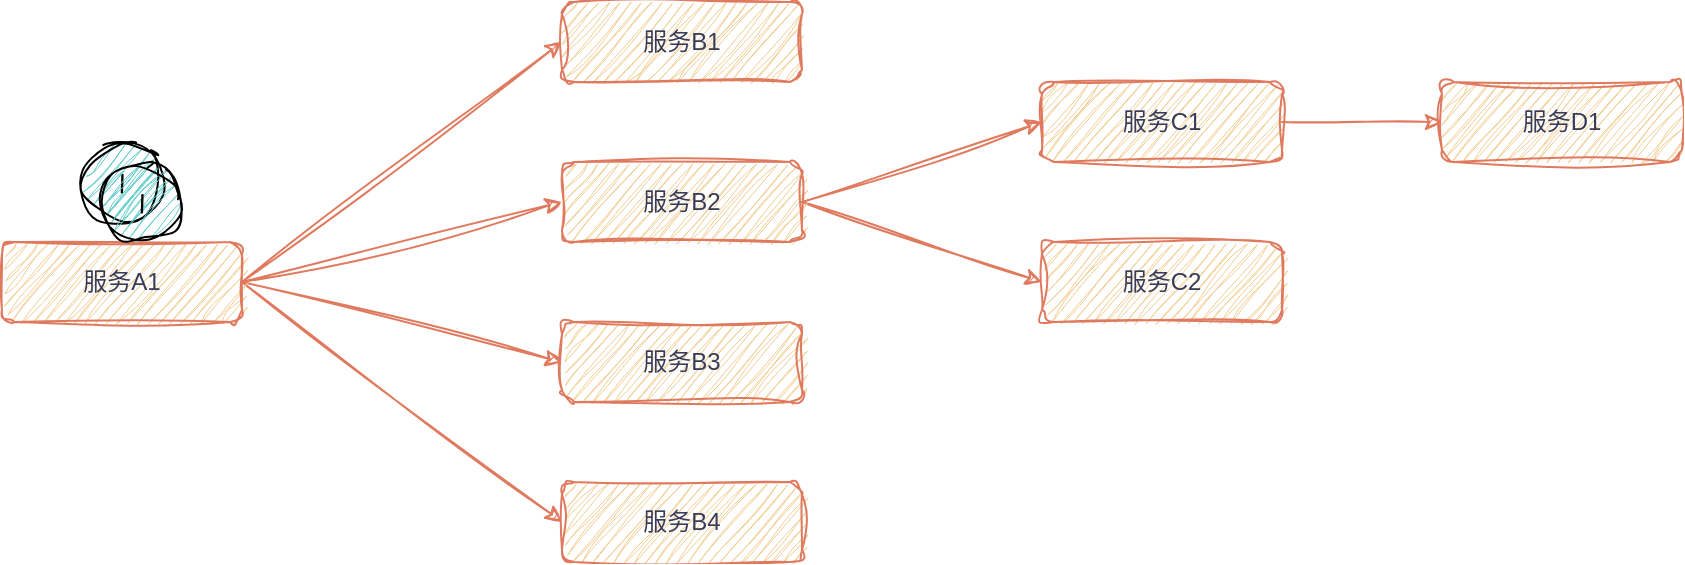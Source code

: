 <mxfile version="25.0.1">
  <diagram name="第 1 页" id="TsuZlVNlwBFfq6maTT24">
    <mxGraphModel dx="1246" dy="586" grid="1" gridSize="10" guides="1" tooltips="1" connect="1" arrows="1" fold="1" page="1" pageScale="1" pageWidth="3200" pageHeight="2400" math="0" shadow="0">
      <root>
        <mxCell id="0" />
        <mxCell id="1" parent="0" />
        <mxCell id="fMhGvrMlXt7Lq60lGn1u-2" value="服务B1" style="rounded=1;whiteSpace=wrap;html=1;sketch=1;curveFitting=1;jiggle=2;labelBackgroundColor=none;fillColor=#F2CC8F;strokeColor=#E07A5F;fontColor=#393C56;" parent="1" vertex="1">
          <mxGeometry x="680" y="1040" width="120" height="40" as="geometry" />
        </mxCell>
        <mxCell id="fMhGvrMlXt7Lq60lGn1u-19" style="edgeStyle=none;rounded=0;sketch=1;hachureGap=4;jiggle=2;curveFitting=1;orthogonalLoop=1;jettySize=auto;html=1;exitX=1;exitY=0.5;exitDx=0;exitDy=0;entryX=0;entryY=0.5;entryDx=0;entryDy=0;strokeColor=#E07A5F;fontFamily=Architects Daughter;fontSource=https%3A%2F%2Ffonts.googleapis.com%2Fcss%3Ffamily%3DArchitects%2BDaughter;fontColor=#393C56;fillColor=#F2CC8F;" parent="1" source="fMhGvrMlXt7Lq60lGn1u-5" target="fMhGvrMlXt7Lq60lGn1u-17" edge="1">
          <mxGeometry relative="1" as="geometry" />
        </mxCell>
        <mxCell id="fMhGvrMlXt7Lq60lGn1u-22" style="edgeStyle=none;rounded=0;sketch=1;hachureGap=4;jiggle=2;curveFitting=1;orthogonalLoop=1;jettySize=auto;html=1;exitX=1;exitY=0.5;exitDx=0;exitDy=0;entryX=0;entryY=0.5;entryDx=0;entryDy=0;strokeColor=#E07A5F;fontFamily=Architects Daughter;fontSource=https%3A%2F%2Ffonts.googleapis.com%2Fcss%3Ffamily%3DArchitects%2BDaughter;fontColor=#393C56;fillColor=#F2CC8F;" parent="1" source="fMhGvrMlXt7Lq60lGn1u-5" target="fMhGvrMlXt7Lq60lGn1u-18" edge="1">
          <mxGeometry relative="1" as="geometry" />
        </mxCell>
        <mxCell id="fMhGvrMlXt7Lq60lGn1u-5" value="服务B2" style="rounded=1;whiteSpace=wrap;html=1;sketch=1;curveFitting=1;jiggle=2;labelBackgroundColor=none;fillColor=#F2CC8F;strokeColor=#E07A5F;fontColor=#393C56;" parent="1" vertex="1">
          <mxGeometry x="680" y="1120" width="120" height="40" as="geometry" />
        </mxCell>
        <mxCell id="fMhGvrMlXt7Lq60lGn1u-6" value="服务B3" style="rounded=1;whiteSpace=wrap;html=1;sketch=1;curveFitting=1;jiggle=2;labelBackgroundColor=none;fillColor=#F2CC8F;strokeColor=#E07A5F;fontColor=#393C56;" parent="1" vertex="1">
          <mxGeometry x="680" y="1200" width="120" height="40" as="geometry" />
        </mxCell>
        <mxCell id="fMhGvrMlXt7Lq60lGn1u-7" value="服务B4" style="rounded=1;whiteSpace=wrap;html=1;sketch=1;curveFitting=1;jiggle=2;labelBackgroundColor=none;fillColor=#F2CC8F;strokeColor=#E07A5F;fontColor=#393C56;" parent="1" vertex="1">
          <mxGeometry x="680" y="1280" width="120" height="40" as="geometry" />
        </mxCell>
        <mxCell id="fMhGvrMlXt7Lq60lGn1u-13" style="edgeStyle=none;rounded=0;sketch=1;hachureGap=4;jiggle=2;curveFitting=1;orthogonalLoop=1;jettySize=auto;html=1;exitX=1;exitY=0.5;exitDx=0;exitDy=0;entryX=0;entryY=0.5;entryDx=0;entryDy=0;strokeColor=#E07A5F;fontFamily=Architects Daughter;fontSource=https%3A%2F%2Ffonts.googleapis.com%2Fcss%3Ffamily%3DArchitects%2BDaughter;fontColor=#393C56;fillColor=#F2CC8F;" parent="1" source="fMhGvrMlXt7Lq60lGn1u-10" target="fMhGvrMlXt7Lq60lGn1u-2" edge="1">
          <mxGeometry relative="1" as="geometry" />
        </mxCell>
        <mxCell id="fMhGvrMlXt7Lq60lGn1u-14" style="edgeStyle=none;rounded=0;sketch=1;hachureGap=4;jiggle=2;curveFitting=1;orthogonalLoop=1;jettySize=auto;html=1;exitX=1;exitY=0.5;exitDx=0;exitDy=0;entryX=0;entryY=0.5;entryDx=0;entryDy=0;strokeColor=#E07A5F;fontFamily=Architects Daughter;fontSource=https%3A%2F%2Ffonts.googleapis.com%2Fcss%3Ffamily%3DArchitects%2BDaughter;fontColor=#393C56;fillColor=#F2CC8F;" parent="1" source="fMhGvrMlXt7Lq60lGn1u-10" target="fMhGvrMlXt7Lq60lGn1u-5" edge="1">
          <mxGeometry relative="1" as="geometry" />
        </mxCell>
        <mxCell id="fMhGvrMlXt7Lq60lGn1u-15" style="edgeStyle=none;rounded=0;sketch=1;hachureGap=4;jiggle=2;curveFitting=1;orthogonalLoop=1;jettySize=auto;html=1;exitX=1;exitY=0.5;exitDx=0;exitDy=0;entryX=0;entryY=0.5;entryDx=0;entryDy=0;strokeColor=#E07A5F;fontFamily=Architects Daughter;fontSource=https%3A%2F%2Ffonts.googleapis.com%2Fcss%3Ffamily%3DArchitects%2BDaughter;fontColor=#393C56;fillColor=#F2CC8F;" parent="1" source="fMhGvrMlXt7Lq60lGn1u-10" target="fMhGvrMlXt7Lq60lGn1u-6" edge="1">
          <mxGeometry relative="1" as="geometry" />
        </mxCell>
        <mxCell id="fMhGvrMlXt7Lq60lGn1u-16" style="edgeStyle=none;rounded=0;sketch=1;hachureGap=4;jiggle=2;curveFitting=1;orthogonalLoop=1;jettySize=auto;html=1;exitX=1;exitY=0.5;exitDx=0;exitDy=0;entryX=0;entryY=0.5;entryDx=0;entryDy=0;strokeColor=#E07A5F;fontFamily=Architects Daughter;fontSource=https%3A%2F%2Ffonts.googleapis.com%2Fcss%3Ffamily%3DArchitects%2BDaughter;fontColor=#393C56;fillColor=#F2CC8F;" parent="1" source="fMhGvrMlXt7Lq60lGn1u-10" target="fMhGvrMlXt7Lq60lGn1u-7" edge="1">
          <mxGeometry relative="1" as="geometry" />
        </mxCell>
        <mxCell id="fMhGvrMlXt7Lq60lGn1u-10" value="服务A1" style="rounded=1;whiteSpace=wrap;html=1;sketch=1;curveFitting=1;jiggle=2;labelBackgroundColor=none;fillColor=#F2CC8F;strokeColor=#E07A5F;fontColor=#393C56;" parent="1" vertex="1">
          <mxGeometry x="400" y="1160" width="120" height="40" as="geometry" />
        </mxCell>
        <mxCell id="fMhGvrMlXt7Lq60lGn1u-24" style="edgeStyle=none;rounded=0;sketch=1;hachureGap=4;jiggle=2;curveFitting=1;orthogonalLoop=1;jettySize=auto;html=1;exitX=1;exitY=0.5;exitDx=0;exitDy=0;entryX=0;entryY=0.5;entryDx=0;entryDy=0;strokeColor=#E07A5F;fontFamily=Architects Daughter;fontSource=https%3A%2F%2Ffonts.googleapis.com%2Fcss%3Ffamily%3DArchitects%2BDaughter;fontColor=#393C56;fillColor=#F2CC8F;" parent="1" source="fMhGvrMlXt7Lq60lGn1u-17" target="fMhGvrMlXt7Lq60lGn1u-23" edge="1">
          <mxGeometry relative="1" as="geometry" />
        </mxCell>
        <mxCell id="fMhGvrMlXt7Lq60lGn1u-17" value="服务C1" style="rounded=1;whiteSpace=wrap;html=1;sketch=1;curveFitting=1;jiggle=2;labelBackgroundColor=none;fillColor=#F2CC8F;strokeColor=#E07A5F;fontColor=#393C56;" parent="1" vertex="1">
          <mxGeometry x="920" y="1080" width="120" height="40" as="geometry" />
        </mxCell>
        <mxCell id="fMhGvrMlXt7Lq60lGn1u-18" value="服务C2" style="rounded=1;whiteSpace=wrap;html=1;sketch=1;curveFitting=1;jiggle=2;labelBackgroundColor=none;fillColor=#F2CC8F;strokeColor=#E07A5F;fontColor=#393C56;" parent="1" vertex="1">
          <mxGeometry x="920" y="1160" width="120" height="40" as="geometry" />
        </mxCell>
        <mxCell id="fMhGvrMlXt7Lq60lGn1u-23" value="服务D1" style="rounded=1;whiteSpace=wrap;html=1;sketch=1;curveFitting=1;jiggle=2;labelBackgroundColor=none;fillColor=#F2CC8F;strokeColor=#E07A5F;fontColor=#393C56;" parent="1" vertex="1">
          <mxGeometry x="1120" y="1080" width="120" height="40" as="geometry" />
        </mxCell>
        <mxCell id="78y7vPHWTyRq_hPyleev-1" value="&lt;font style=&quot;font-size: 18px;&quot;&gt;1&lt;/font&gt;" style="ellipse;whiteSpace=wrap;html=1;aspect=fixed;sketch=1;hachureGap=4;jiggle=2;curveFitting=1;fontFamily=Architects Daughter;fontSource=https%3A%2F%2Ffonts.googleapis.com%2Fcss%3Ffamily%3DArchitects%2BDaughter;fillColor=#60CCCC;" vertex="1" parent="1">
          <mxGeometry x="440" y="1110" width="40" height="40" as="geometry" />
        </mxCell>
        <mxCell id="78y7vPHWTyRq_hPyleev-3" value="&lt;font style=&quot;font-size: 18px;&quot;&gt;1&lt;/font&gt;" style="ellipse;whiteSpace=wrap;html=1;aspect=fixed;sketch=1;hachureGap=4;jiggle=2;curveFitting=1;fontFamily=Architects Daughter;fontSource=https%3A%2F%2Ffonts.googleapis.com%2Fcss%3Ffamily%3DArchitects%2BDaughter;fillColor=#60CCCC;" vertex="1" parent="1">
          <mxGeometry x="450" y="1120" width="40" height="40" as="geometry" />
        </mxCell>
      </root>
    </mxGraphModel>
  </diagram>
</mxfile>
